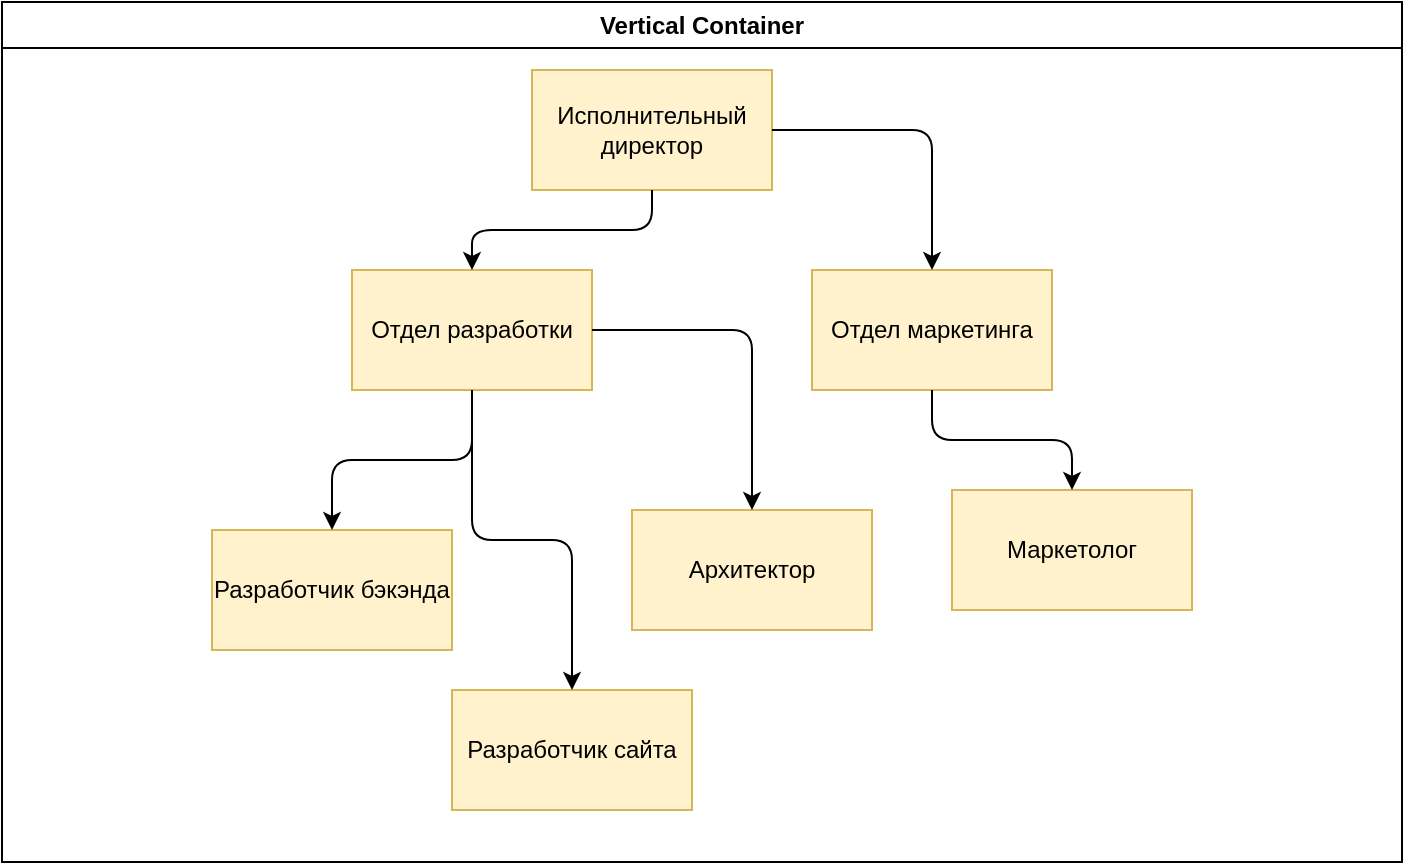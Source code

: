 <mxfile>
    <diagram id="IhxEqKcaPlkd4V_TQHCk" name="Page-1">
        <mxGraphModel dx="920" dy="909" grid="1" gridSize="10" guides="1" tooltips="1" connect="1" arrows="1" fold="1" page="1" pageScale="1" pageWidth="827" pageHeight="1169" math="0" shadow="0">
            <root>
                <mxCell id="0"/>
                <mxCell id="1" parent="0"/>
                <mxCell id="20" value="Vertical Container" style="swimlane;whiteSpace=wrap;html=1;swimlaneFillColor=default;" vertex="1" parent="1">
                    <mxGeometry x="40" y="154" width="700" height="430" as="geometry"/>
                </mxCell>
                <mxCell id="23" value="Исполнительный директор" style="rounded=0;whiteSpace=wrap;html=1;fillColor=#fff2cc;strokeColor=#d6b656;" vertex="1" parent="20">
                    <mxGeometry x="265" y="34" width="120" height="60" as="geometry"/>
                </mxCell>
                <mxCell id="27" value="Отдел разработки" style="rounded=0;whiteSpace=wrap;html=1;fillColor=#fff2cc;strokeColor=#d6b656;" vertex="1" parent="20">
                    <mxGeometry x="175" y="134" width="120" height="60" as="geometry"/>
                </mxCell>
                <mxCell id="21" style="edgeStyle=orthogonalEdgeStyle;html=1;" edge="1" parent="20" source="23" target="27">
                    <mxGeometry relative="1" as="geometry"/>
                </mxCell>
                <mxCell id="29" value="Отдел маркетинга" style="rounded=0;whiteSpace=wrap;html=1;fillColor=#fff2cc;strokeColor=#d6b656;" vertex="1" parent="20">
                    <mxGeometry x="405" y="134" width="120" height="60" as="geometry"/>
                </mxCell>
                <mxCell id="22" style="edgeStyle=orthogonalEdgeStyle;html=1;entryX=0.5;entryY=0;entryDx=0;entryDy=0;" edge="1" parent="20" source="23" target="29">
                    <mxGeometry relative="1" as="geometry"/>
                </mxCell>
                <mxCell id="30" value="Разработчик бэкэнда" style="rounded=0;whiteSpace=wrap;html=1;fillColor=#fff2cc;strokeColor=#d6b656;" vertex="1" parent="20">
                    <mxGeometry x="105" y="264" width="120" height="60" as="geometry"/>
                </mxCell>
                <mxCell id="24" style="edgeStyle=orthogonalEdgeStyle;html=1;" edge="1" parent="20" source="27" target="30">
                    <mxGeometry relative="1" as="geometry"/>
                </mxCell>
                <mxCell id="31" value="Разработчик сайта" style="rounded=0;whiteSpace=wrap;html=1;fillColor=#fff2cc;strokeColor=#d6b656;" vertex="1" parent="20">
                    <mxGeometry x="225" y="344" width="120" height="60" as="geometry"/>
                </mxCell>
                <mxCell id="25" style="edgeStyle=orthogonalEdgeStyle;html=1;" edge="1" parent="20" source="27" target="31">
                    <mxGeometry relative="1" as="geometry"/>
                </mxCell>
                <mxCell id="32" value="Маркетолог" style="rounded=0;whiteSpace=wrap;html=1;fillColor=#fff2cc;strokeColor=#d6b656;" vertex="1" parent="20">
                    <mxGeometry x="475" y="244" width="120" height="60" as="geometry"/>
                </mxCell>
                <mxCell id="28" style="edgeStyle=orthogonalEdgeStyle;html=1;" edge="1" parent="20" source="29" target="32">
                    <mxGeometry relative="1" as="geometry"/>
                </mxCell>
                <mxCell id="33" value="Архитектор" style="rounded=0;whiteSpace=wrap;html=1;fillColor=#fff2cc;strokeColor=#d6b656;" vertex="1" parent="20">
                    <mxGeometry x="315" y="254" width="120" height="60" as="geometry"/>
                </mxCell>
                <mxCell id="26" style="edgeStyle=orthogonalEdgeStyle;html=1;" edge="1" parent="20" source="27" target="33">
                    <mxGeometry relative="1" as="geometry"/>
                </mxCell>
            </root>
        </mxGraphModel>
    </diagram>
</mxfile>